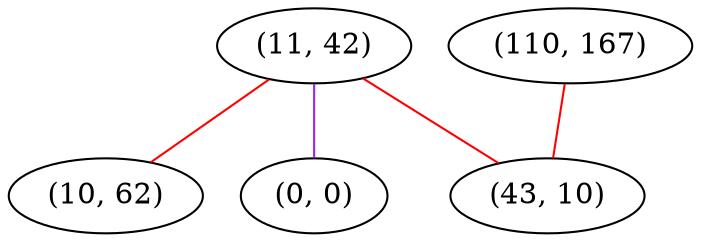 graph "" {
"(11, 42)";
"(10, 62)";
"(110, 167)";
"(43, 10)";
"(0, 0)";
"(11, 42)" -- "(43, 10)"  [color=red, key=0, weight=1];
"(11, 42)" -- "(10, 62)"  [color=red, key=0, weight=1];
"(11, 42)" -- "(0, 0)"  [color=purple, key=0, weight=4];
"(110, 167)" -- "(43, 10)"  [color=red, key=0, weight=1];
}
